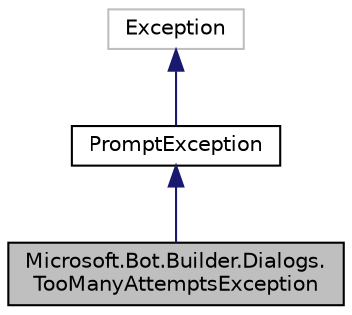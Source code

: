 digraph "Microsoft.Bot.Builder.Dialogs.TooManyAttemptsException"
{
  edge [fontname="Helvetica",fontsize="10",labelfontname="Helvetica",labelfontsize="10"];
  node [fontname="Helvetica",fontsize="10",shape=record];
  Node1 [label="Microsoft.Bot.Builder.Dialogs.\lTooManyAttemptsException",height=0.2,width=0.4,color="black", fillcolor="grey75", style="filled", fontcolor="black"];
  Node2 -> Node1 [dir="back",color="midnightblue",fontsize="10",style="solid",fontname="Helvetica"];
  Node2 [label="PromptException",height=0.2,width=0.4,color="black", fillcolor="white", style="filled",URL="$df/df5/class_microsoft_1_1_bot_1_1_builder_1_1_dialogs_1_1_prompt_exception.html",tooltip="The root of the exception hierarchy related to prompts. "];
  Node3 -> Node2 [dir="back",color="midnightblue",fontsize="10",style="solid",fontname="Helvetica"];
  Node3 [label="Exception",height=0.2,width=0.4,color="grey75", fillcolor="white", style="filled"];
}
